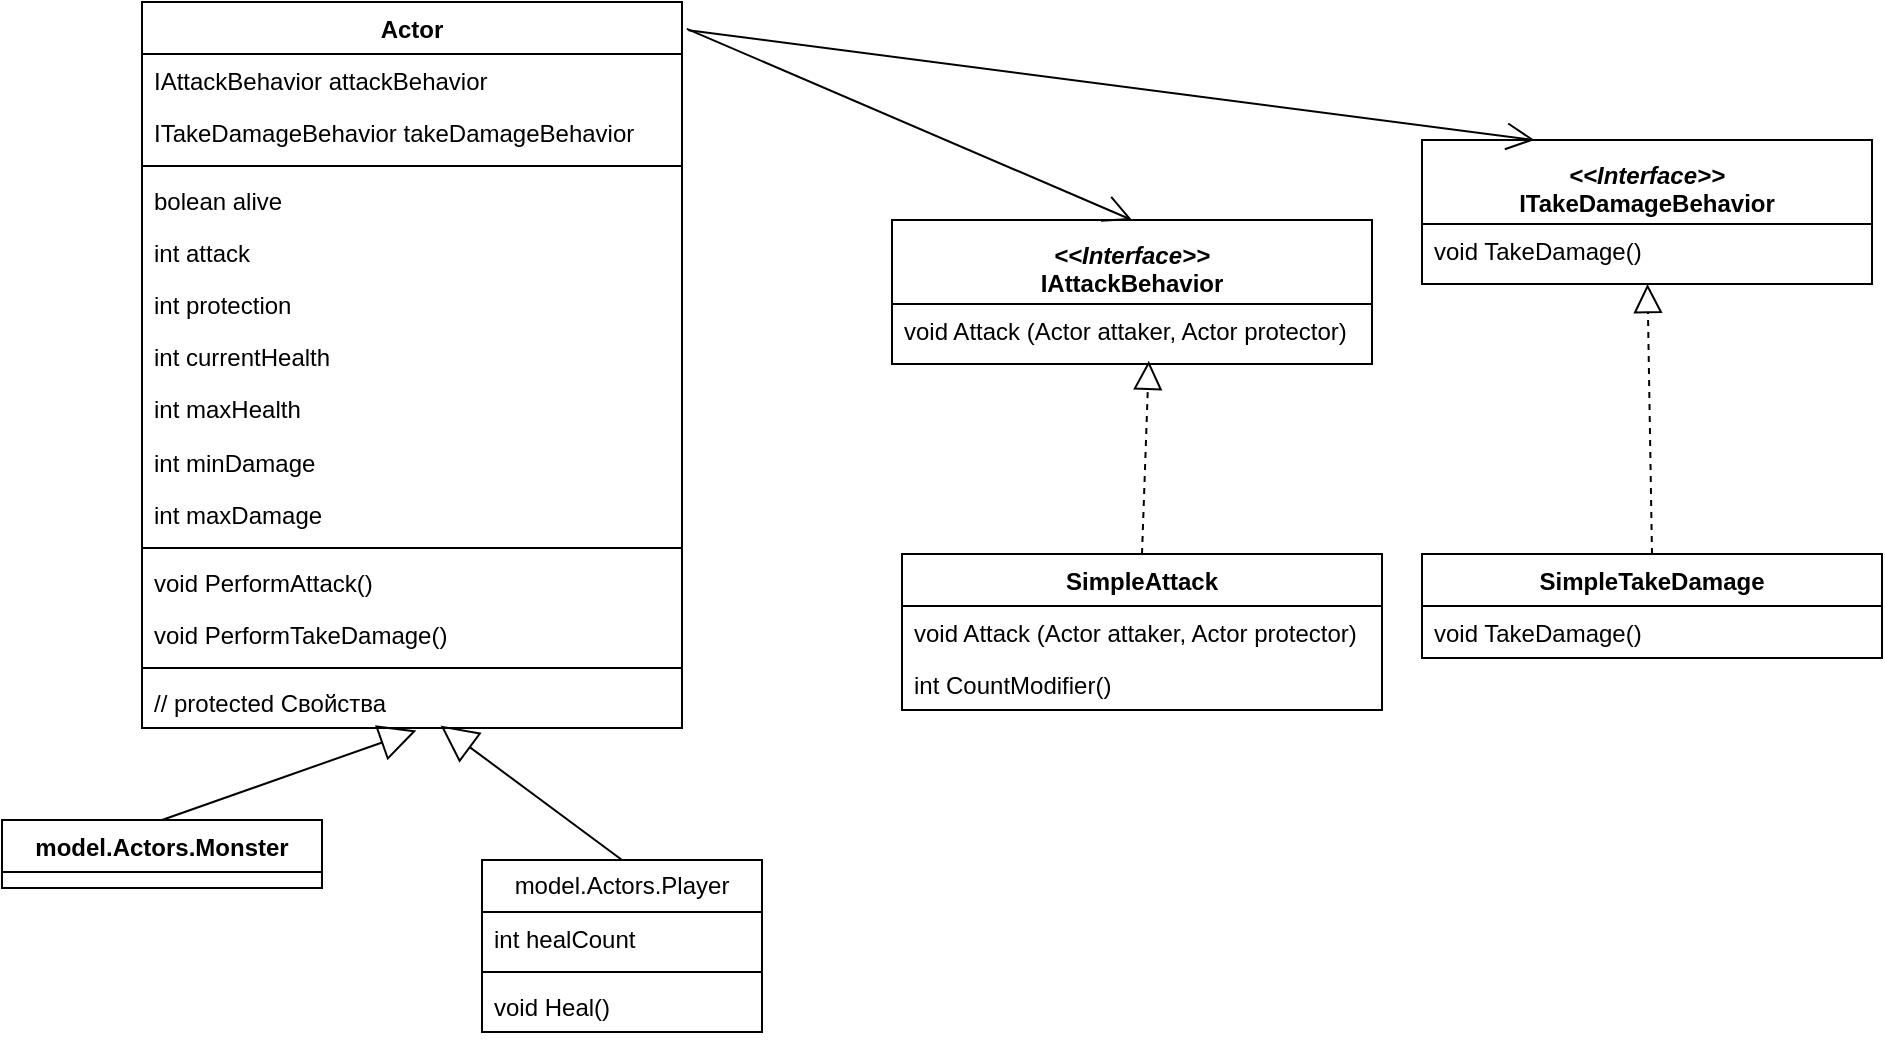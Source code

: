 <mxfile version="22.0.0" type="onedrive" pages="2">
  <diagram id="C5RBs43oDa-KdzZeNtuy" name="InterfaceRealization">
    <mxGraphModel grid="1" page="1" gridSize="10" guides="1" tooltips="1" connect="1" arrows="1" fold="1" pageScale="1" pageWidth="1169" pageHeight="827" math="0" shadow="0">
      <root>
        <mxCell id="WIyWlLk6GJQsqaUBKTNV-0" />
        <mxCell id="WIyWlLk6GJQsqaUBKTNV-1" parent="WIyWlLk6GJQsqaUBKTNV-0" />
        <mxCell id="LOBlq_yhcyWkZzM4uY2U-0" value="Actor" style="swimlane;fontStyle=1;align=center;verticalAlign=top;childLayout=stackLayout;horizontal=1;startSize=26;horizontalStack=0;resizeParent=1;resizeParentMax=0;resizeLast=0;collapsible=1;marginBottom=0;whiteSpace=wrap;html=1;" vertex="1" parent="WIyWlLk6GJQsqaUBKTNV-1">
          <mxGeometry x="90" y="51" width="270" height="363" as="geometry">
            <mxRectangle x="90" y="51" width="70" height="30" as="alternateBounds" />
          </mxGeometry>
        </mxCell>
        <mxCell id="LOBlq_yhcyWkZzM4uY2U-1" value="IAttackBehavior attackBehavior" style="text;strokeColor=none;fillColor=none;align=left;verticalAlign=top;spacingLeft=4;spacingRight=4;overflow=hidden;rotatable=0;points=[[0,0.5],[1,0.5]];portConstraint=eastwest;whiteSpace=wrap;html=1;" vertex="1" parent="LOBlq_yhcyWkZzM4uY2U-0">
          <mxGeometry y="26" width="270" height="26" as="geometry" />
        </mxCell>
        <mxCell id="LOBlq_yhcyWkZzM4uY2U-4" value="ITakeDamageBehavior takeDamageBehavior" style="text;strokeColor=none;fillColor=none;align=left;verticalAlign=top;spacingLeft=4;spacingRight=4;overflow=hidden;rotatable=0;points=[[0,0.5],[1,0.5]];portConstraint=eastwest;whiteSpace=wrap;html=1;" vertex="1" parent="LOBlq_yhcyWkZzM4uY2U-0">
          <mxGeometry y="52" width="270" height="26" as="geometry" />
        </mxCell>
        <mxCell id="LOBlq_yhcyWkZzM4uY2U-13" value="" style="line;strokeWidth=1;fillColor=none;align=left;verticalAlign=middle;spacingTop=-1;spacingLeft=3;spacingRight=3;rotatable=0;labelPosition=right;points=[];portConstraint=eastwest;strokeColor=inherit;" vertex="1" parent="LOBlq_yhcyWkZzM4uY2U-0">
          <mxGeometry y="78" width="270" height="8" as="geometry" />
        </mxCell>
        <mxCell id="LOBlq_yhcyWkZzM4uY2U-5" value="bolean alive" style="text;strokeColor=none;fillColor=none;align=left;verticalAlign=top;spacingLeft=4;spacingRight=4;overflow=hidden;rotatable=0;points=[[0,0.5],[1,0.5]];portConstraint=eastwest;whiteSpace=wrap;html=1;" vertex="1" parent="LOBlq_yhcyWkZzM4uY2U-0">
          <mxGeometry y="86" width="270" height="26" as="geometry" />
        </mxCell>
        <mxCell id="LOBlq_yhcyWkZzM4uY2U-6" value="int attack" style="text;strokeColor=none;fillColor=none;align=left;verticalAlign=top;spacingLeft=4;spacingRight=4;overflow=hidden;rotatable=0;points=[[0,0.5],[1,0.5]];portConstraint=eastwest;whiteSpace=wrap;html=1;" vertex="1" parent="LOBlq_yhcyWkZzM4uY2U-0">
          <mxGeometry y="112" width="270" height="26" as="geometry" />
        </mxCell>
        <mxCell id="LOBlq_yhcyWkZzM4uY2U-7" value="int protection" style="text;strokeColor=none;fillColor=none;align=left;verticalAlign=top;spacingLeft=4;spacingRight=4;overflow=hidden;rotatable=0;points=[[0,0.5],[1,0.5]];portConstraint=eastwest;whiteSpace=wrap;html=1;" vertex="1" parent="LOBlq_yhcyWkZzM4uY2U-0">
          <mxGeometry y="138" width="270" height="26" as="geometry" />
        </mxCell>
        <mxCell id="LOBlq_yhcyWkZzM4uY2U-8" value="int currentHealth" style="text;strokeColor=none;fillColor=none;align=left;verticalAlign=top;spacingLeft=4;spacingRight=4;overflow=hidden;rotatable=0;points=[[0,0.5],[1,0.5]];portConstraint=eastwest;whiteSpace=wrap;html=1;" vertex="1" parent="LOBlq_yhcyWkZzM4uY2U-0">
          <mxGeometry y="164" width="270" height="26" as="geometry" />
        </mxCell>
        <mxCell id="LOBlq_yhcyWkZzM4uY2U-9" value="int maxHealth" style="text;strokeColor=none;fillColor=none;align=left;verticalAlign=top;spacingLeft=4;spacingRight=4;overflow=hidden;rotatable=0;points=[[0,0.5],[1,0.5]];portConstraint=eastwest;whiteSpace=wrap;html=1;" vertex="1" parent="LOBlq_yhcyWkZzM4uY2U-0">
          <mxGeometry y="190" width="270" height="27" as="geometry" />
        </mxCell>
        <mxCell id="LOBlq_yhcyWkZzM4uY2U-10" value="int minDamage" style="text;strokeColor=none;fillColor=none;align=left;verticalAlign=top;spacingLeft=4;spacingRight=4;overflow=hidden;rotatable=0;points=[[0,0.5],[1,0.5]];portConstraint=eastwest;whiteSpace=wrap;html=1;" vertex="1" parent="LOBlq_yhcyWkZzM4uY2U-0">
          <mxGeometry y="217" width="270" height="26" as="geometry" />
        </mxCell>
        <mxCell id="LOBlq_yhcyWkZzM4uY2U-12" value="int maxDamage" style="text;strokeColor=none;fillColor=none;align=left;verticalAlign=top;spacingLeft=4;spacingRight=4;overflow=hidden;rotatable=0;points=[[0,0.5],[1,0.5]];portConstraint=eastwest;whiteSpace=wrap;html=1;" vertex="1" parent="LOBlq_yhcyWkZzM4uY2U-0">
          <mxGeometry y="243" width="270" height="26" as="geometry" />
        </mxCell>
        <mxCell id="LOBlq_yhcyWkZzM4uY2U-2" value="" style="line;strokeWidth=1;fillColor=none;align=left;verticalAlign=middle;spacingTop=-1;spacingLeft=3;spacingRight=3;rotatable=0;labelPosition=right;points=[];portConstraint=eastwest;strokeColor=inherit;" vertex="1" parent="LOBlq_yhcyWkZzM4uY2U-0">
          <mxGeometry y="269" width="270" height="8" as="geometry" />
        </mxCell>
        <mxCell id="LOBlq_yhcyWkZzM4uY2U-3" value="void PerformAttack()" style="text;strokeColor=none;fillColor=none;align=left;verticalAlign=top;spacingLeft=4;spacingRight=4;overflow=hidden;rotatable=0;points=[[0,0.5],[1,0.5]];portConstraint=eastwest;whiteSpace=wrap;html=1;" vertex="1" parent="LOBlq_yhcyWkZzM4uY2U-0">
          <mxGeometry y="277" width="270" height="26" as="geometry" />
        </mxCell>
        <mxCell id="LOBlq_yhcyWkZzM4uY2U-15" value="void PerformTakeDamage()" style="text;strokeColor=none;fillColor=none;align=left;verticalAlign=top;spacingLeft=4;spacingRight=4;overflow=hidden;rotatable=0;points=[[0,0.5],[1,0.5]];portConstraint=eastwest;whiteSpace=wrap;html=1;" vertex="1" parent="LOBlq_yhcyWkZzM4uY2U-0">
          <mxGeometry y="303" width="270" height="26" as="geometry" />
        </mxCell>
        <mxCell id="LOBlq_yhcyWkZzM4uY2U-59" value="" style="line;strokeWidth=1;fillColor=none;align=left;verticalAlign=middle;spacingTop=-1;spacingLeft=3;spacingRight=3;rotatable=0;labelPosition=right;points=[];portConstraint=eastwest;strokeColor=inherit;" vertex="1" parent="LOBlq_yhcyWkZzM4uY2U-0">
          <mxGeometry y="329" width="270" height="8" as="geometry" />
        </mxCell>
        <mxCell id="LOBlq_yhcyWkZzM4uY2U-60" value="// protected Свойства" style="text;strokeColor=none;fillColor=none;align=left;verticalAlign=top;spacingLeft=4;spacingRight=4;overflow=hidden;rotatable=0;points=[[0,0.5],[1,0.5]];portConstraint=eastwest;whiteSpace=wrap;html=1;" vertex="1" parent="LOBlq_yhcyWkZzM4uY2U-0">
          <mxGeometry y="337" width="270" height="26" as="geometry" />
        </mxCell>
        <mxCell id="LOBlq_yhcyWkZzM4uY2U-23" value="&lt;p style=&quot;border-color: var(--border-color); margin: 4px 0px 0px;&quot;&gt;&lt;i style=&quot;border-color: var(--border-color);&quot;&gt;&amp;lt;&amp;lt;Interface&amp;gt;&amp;gt;&lt;/i&gt;&lt;br style=&quot;border-color: var(--border-color);&quot;&gt;&lt;b style=&quot;border-color: var(--border-color);&quot;&gt;IAttackBehavior&lt;/b&gt;&lt;/p&gt;" style="swimlane;fontStyle=1;align=center;verticalAlign=top;childLayout=stackLayout;horizontal=1;startSize=42;horizontalStack=0;resizeParent=1;resizeParentMax=0;resizeLast=0;collapsible=1;marginBottom=0;whiteSpace=wrap;html=1;" vertex="1" parent="WIyWlLk6GJQsqaUBKTNV-1">
          <mxGeometry x="465" y="160" width="240" height="72" as="geometry" />
        </mxCell>
        <mxCell id="LOBlq_yhcyWkZzM4uY2U-28" value="void Attack (Actor attaker, Actor protector)" style="text;strokeColor=none;fillColor=none;align=left;verticalAlign=top;spacingLeft=4;spacingRight=4;overflow=hidden;rotatable=0;points=[[0,0.5],[1,0.5]];portConstraint=eastwest;whiteSpace=wrap;html=1;" vertex="1" parent="LOBlq_yhcyWkZzM4uY2U-23">
          <mxGeometry y="42" width="240" height="30" as="geometry" />
        </mxCell>
        <mxCell id="LOBlq_yhcyWkZzM4uY2U-29" value="&lt;p style=&quot;border-color: var(--border-color); margin: 4px 0px 0px;&quot;&gt;&lt;i style=&quot;border-color: var(--border-color);&quot;&gt;&amp;lt;&amp;lt;Interface&amp;gt;&amp;gt;&lt;/i&gt;&lt;br style=&quot;border-color: var(--border-color);&quot;&gt;ITakeDamageBehavior&lt;br&gt;&lt;/p&gt;" style="swimlane;fontStyle=1;align=center;verticalAlign=top;childLayout=stackLayout;horizontal=1;startSize=42;horizontalStack=0;resizeParent=1;resizeParentMax=0;resizeLast=0;collapsible=1;marginBottom=0;whiteSpace=wrap;html=1;" vertex="1" parent="WIyWlLk6GJQsqaUBKTNV-1">
          <mxGeometry x="730" y="120" width="225" height="72" as="geometry" />
        </mxCell>
        <mxCell id="LOBlq_yhcyWkZzM4uY2U-30" value="void TakeDamage()" style="text;strokeColor=none;fillColor=none;align=left;verticalAlign=top;spacingLeft=4;spacingRight=4;overflow=hidden;rotatable=0;points=[[0,0.5],[1,0.5]];portConstraint=eastwest;whiteSpace=wrap;html=1;" vertex="1" parent="LOBlq_yhcyWkZzM4uY2U-29">
          <mxGeometry y="42" width="225" height="30" as="geometry" />
        </mxCell>
        <mxCell id="LOBlq_yhcyWkZzM4uY2U-31" value="" style="endArrow=open;endFill=1;endSize=12;html=1;rounded=0;exitX=1.009;exitY=0.037;exitDx=0;exitDy=0;exitPerimeter=0;entryX=0.5;entryY=0;entryDx=0;entryDy=0;" edge="1" parent="WIyWlLk6GJQsqaUBKTNV-1" source="LOBlq_yhcyWkZzM4uY2U-0" target="LOBlq_yhcyWkZzM4uY2U-23">
          <mxGeometry width="160" relative="1" as="geometry">
            <mxPoint x="520" y="240" as="sourcePoint" />
            <mxPoint x="680" y="240" as="targetPoint" />
          </mxGeometry>
        </mxCell>
        <mxCell id="LOBlq_yhcyWkZzM4uY2U-32" value="" style="endArrow=open;endFill=1;endSize=12;html=1;rounded=0;exitX=1.012;exitY=0.039;exitDx=0;exitDy=0;exitPerimeter=0;entryX=0.25;entryY=0;entryDx=0;entryDy=0;" edge="1" parent="WIyWlLk6GJQsqaUBKTNV-1" source="LOBlq_yhcyWkZzM4uY2U-0" target="LOBlq_yhcyWkZzM4uY2U-29">
          <mxGeometry width="160" relative="1" as="geometry">
            <mxPoint x="360" y="80" as="sourcePoint" />
            <mxPoint x="581" y="168" as="targetPoint" />
          </mxGeometry>
        </mxCell>
        <mxCell id="LOBlq_yhcyWkZzM4uY2U-33" value="SimpleAttack" style="swimlane;fontStyle=1;align=center;verticalAlign=top;childLayout=stackLayout;horizontal=1;startSize=26;horizontalStack=0;resizeParent=1;resizeParentMax=0;resizeLast=0;collapsible=1;marginBottom=0;whiteSpace=wrap;html=1;" vertex="1" parent="WIyWlLk6GJQsqaUBKTNV-1">
          <mxGeometry x="470" y="327" width="240" height="78" as="geometry" />
        </mxCell>
        <mxCell id="LOBlq_yhcyWkZzM4uY2U-36" value="void Attack (Actor attaker, Actor protector)" style="text;strokeColor=none;fillColor=none;align=left;verticalAlign=top;spacingLeft=4;spacingRight=4;overflow=hidden;rotatable=0;points=[[0,0.5],[1,0.5]];portConstraint=eastwest;whiteSpace=wrap;html=1;" vertex="1" parent="LOBlq_yhcyWkZzM4uY2U-33">
          <mxGeometry y="26" width="240" height="26" as="geometry" />
        </mxCell>
        <mxCell id="LOBlq_yhcyWkZzM4uY2U-63" value="int CountModifier()" style="text;strokeColor=none;fillColor=none;align=left;verticalAlign=top;spacingLeft=4;spacingRight=4;overflow=hidden;rotatable=0;points=[[0,0.5],[1,0.5]];portConstraint=eastwest;whiteSpace=wrap;html=1;" vertex="1" parent="LOBlq_yhcyWkZzM4uY2U-33">
          <mxGeometry y="52" width="240" height="26" as="geometry" />
        </mxCell>
        <mxCell id="LOBlq_yhcyWkZzM4uY2U-38" value="SimpleTakeDamage" style="swimlane;fontStyle=1;align=center;verticalAlign=top;childLayout=stackLayout;horizontal=1;startSize=26;horizontalStack=0;resizeParent=1;resizeParentMax=0;resizeLast=0;collapsible=1;marginBottom=0;whiteSpace=wrap;html=1;" vertex="1" parent="WIyWlLk6GJQsqaUBKTNV-1">
          <mxGeometry x="730" y="327" width="230" height="52" as="geometry" />
        </mxCell>
        <mxCell id="LOBlq_yhcyWkZzM4uY2U-39" value="void TakeDamage()" style="text;strokeColor=none;fillColor=none;align=left;verticalAlign=top;spacingLeft=4;spacingRight=4;overflow=hidden;rotatable=0;points=[[0,0.5],[1,0.5]];portConstraint=eastwest;whiteSpace=wrap;html=1;" vertex="1" parent="LOBlq_yhcyWkZzM4uY2U-38">
          <mxGeometry y="26" width="230" height="26" as="geometry" />
        </mxCell>
        <mxCell id="LOBlq_yhcyWkZzM4uY2U-41" value="" style="endArrow=block;dashed=1;endFill=0;endSize=12;html=1;rounded=0;exitX=0.5;exitY=0;exitDx=0;exitDy=0;" edge="1" parent="WIyWlLk6GJQsqaUBKTNV-1" source="LOBlq_yhcyWkZzM4uY2U-38" target="LOBlq_yhcyWkZzM4uY2U-30">
          <mxGeometry width="160" relative="1" as="geometry">
            <mxPoint x="775" y="270" as="sourcePoint" />
            <mxPoint x="935" y="270" as="targetPoint" />
          </mxGeometry>
        </mxCell>
        <mxCell id="LOBlq_yhcyWkZzM4uY2U-42" value="model.Actors.Monster" style="swimlane;fontStyle=1;align=center;verticalAlign=top;childLayout=stackLayout;horizontal=1;startSize=26;horizontalStack=0;resizeParent=1;resizeParentMax=0;resizeLast=0;collapsible=1;marginBottom=0;whiteSpace=wrap;html=1;" vertex="1" parent="WIyWlLk6GJQsqaUBKTNV-1">
          <mxGeometry x="20" y="460" width="160" height="34" as="geometry" />
        </mxCell>
        <mxCell id="LOBlq_yhcyWkZzM4uY2U-46" value="model.Actors.Player" style="swimlane;fontStyle=0;childLayout=stackLayout;horizontal=1;startSize=26;fillColor=none;horizontalStack=0;resizeParent=1;resizeParentMax=0;resizeLast=0;collapsible=1;marginBottom=0;whiteSpace=wrap;html=1;" vertex="1" parent="WIyWlLk6GJQsqaUBKTNV-1">
          <mxGeometry x="260" y="480" width="140" height="86" as="geometry" />
        </mxCell>
        <mxCell id="LOBlq_yhcyWkZzM4uY2U-47" value="int healCount" style="text;strokeColor=none;fillColor=none;align=left;verticalAlign=top;spacingLeft=4;spacingRight=4;overflow=hidden;rotatable=0;points=[[0,0.5],[1,0.5]];portConstraint=eastwest;whiteSpace=wrap;html=1;" vertex="1" parent="LOBlq_yhcyWkZzM4uY2U-46">
          <mxGeometry y="26" width="140" height="26" as="geometry" />
        </mxCell>
        <mxCell id="LOBlq_yhcyWkZzM4uY2U-50" value="" style="line;strokeWidth=1;fillColor=none;align=left;verticalAlign=middle;spacingTop=-1;spacingLeft=3;spacingRight=3;rotatable=0;labelPosition=right;points=[];portConstraint=eastwest;strokeColor=inherit;" vertex="1" parent="LOBlq_yhcyWkZzM4uY2U-46">
          <mxGeometry y="52" width="140" height="8" as="geometry" />
        </mxCell>
        <mxCell id="LOBlq_yhcyWkZzM4uY2U-48" value="void Heal()" style="text;strokeColor=none;fillColor=none;align=left;verticalAlign=top;spacingLeft=4;spacingRight=4;overflow=hidden;rotatable=0;points=[[0,0.5],[1,0.5]];portConstraint=eastwest;whiteSpace=wrap;html=1;" vertex="1" parent="LOBlq_yhcyWkZzM4uY2U-46">
          <mxGeometry y="60" width="140" height="26" as="geometry" />
        </mxCell>
        <mxCell id="LOBlq_yhcyWkZzM4uY2U-57" value="" style="endArrow=block;endSize=16;endFill=0;html=1;rounded=0;entryX=0.508;entryY=1.047;entryDx=0;entryDy=0;entryPerimeter=0;exitX=0.5;exitY=0;exitDx=0;exitDy=0;" edge="1" parent="WIyWlLk6GJQsqaUBKTNV-1" source="LOBlq_yhcyWkZzM4uY2U-42" target="LOBlq_yhcyWkZzM4uY2U-60">
          <mxGeometry width="160" relative="1" as="geometry">
            <mxPoint x="240" y="400" as="sourcePoint" />
            <mxPoint x="400" y="400" as="targetPoint" />
          </mxGeometry>
        </mxCell>
        <mxCell id="LOBlq_yhcyWkZzM4uY2U-58" value="" style="endArrow=block;endSize=16;endFill=0;html=1;rounded=0;exitX=0.5;exitY=0;exitDx=0;exitDy=0;entryX=0.553;entryY=0.953;entryDx=0;entryDy=0;entryPerimeter=0;" edge="1" parent="WIyWlLk6GJQsqaUBKTNV-1" source="LOBlq_yhcyWkZzM4uY2U-46" target="LOBlq_yhcyWkZzM4uY2U-60">
          <mxGeometry width="160" relative="1" as="geometry">
            <mxPoint x="330" y="460" as="sourcePoint" />
            <mxPoint x="270" y="420" as="targetPoint" />
          </mxGeometry>
        </mxCell>
        <mxCell id="1y_VPhxKtOy5y2zePjem-2" value="" style="endArrow=block;dashed=1;endFill=0;endSize=12;html=1;rounded=0;entryX=0.535;entryY=0.947;entryDx=0;entryDy=0;entryPerimeter=0;exitX=0.5;exitY=0;exitDx=0;exitDy=0;" edge="1" parent="WIyWlLk6GJQsqaUBKTNV-1" source="LOBlq_yhcyWkZzM4uY2U-33" target="LOBlq_yhcyWkZzM4uY2U-28">
          <mxGeometry width="160" relative="1" as="geometry">
            <mxPoint x="460" y="290" as="sourcePoint" />
            <mxPoint x="620" y="290" as="targetPoint" />
          </mxGeometry>
        </mxCell>
      </root>
    </mxGraphModel>
  </diagram>
  <diagram id="BDMzVe6vekJQqJtLDq31" name="AbstractRealization">
    <mxGraphModel grid="1" page="1" gridSize="10" guides="1" tooltips="1" connect="1" arrows="1" fold="1" pageScale="1" pageWidth="1169" pageHeight="827" math="0" shadow="0">
      <root>
        <mxCell id="0" />
        <mxCell id="1" parent="0" />
        <mxCell id="rsxydoa3nN_mxYLVIO2o-1" value="&amp;lt;&amp;lt;abstract&amp;gt;&amp;gt;&lt;br&gt;&amp;nbsp;Actor" style="swimlane;fontStyle=1;align=center;verticalAlign=top;childLayout=stackLayout;horizontal=1;startSize=39;horizontalStack=0;resizeParent=1;resizeParentMax=0;resizeLast=0;collapsible=1;marginBottom=0;whiteSpace=wrap;html=1;" vertex="1" parent="1">
          <mxGeometry x="90" y="51" width="270" height="298" as="geometry">
            <mxRectangle x="90" y="51" width="70" height="30" as="alternateBounds" />
          </mxGeometry>
        </mxCell>
        <mxCell id="rsxydoa3nN_mxYLVIO2o-2" value="AttackBehavior attackBehavior" style="text;strokeColor=none;fillColor=none;align=left;verticalAlign=top;spacingLeft=4;spacingRight=4;overflow=hidden;rotatable=0;points=[[0,0.5],[1,0.5]];portConstraint=eastwest;whiteSpace=wrap;html=1;" vertex="1" parent="rsxydoa3nN_mxYLVIO2o-1">
          <mxGeometry y="39" width="270" height="26" as="geometry" />
        </mxCell>
        <mxCell id="rsxydoa3nN_mxYLVIO2o-3" value="TakeDamageBehavior takeDamageBehavior" style="text;strokeColor=none;fillColor=none;align=left;verticalAlign=top;spacingLeft=4;spacingRight=4;overflow=hidden;rotatable=0;points=[[0,0.5],[1,0.5]];portConstraint=eastwest;whiteSpace=wrap;html=1;" vertex="1" parent="rsxydoa3nN_mxYLVIO2o-1">
          <mxGeometry y="65" width="270" height="26" as="geometry" />
        </mxCell>
        <mxCell id="rsxydoa3nN_mxYLVIO2o-4" value="" style="line;strokeWidth=1;fillColor=none;align=left;verticalAlign=middle;spacingTop=-1;spacingLeft=3;spacingRight=3;rotatable=0;labelPosition=right;points=[];portConstraint=eastwest;strokeColor=inherit;" vertex="1" parent="rsxydoa3nN_mxYLVIO2o-1">
          <mxGeometry y="91" width="270" height="8" as="geometry" />
        </mxCell>
        <mxCell id="rsxydoa3nN_mxYLVIO2o-5" value="bolean alive" style="text;strokeColor=none;fillColor=none;align=left;verticalAlign=top;spacingLeft=4;spacingRight=4;overflow=hidden;rotatable=0;points=[[0,0.5],[1,0.5]];portConstraint=eastwest;whiteSpace=wrap;html=1;" vertex="1" parent="rsxydoa3nN_mxYLVIO2o-1">
          <mxGeometry y="99" width="270" height="26" as="geometry" />
        </mxCell>
        <mxCell id="rsxydoa3nN_mxYLVIO2o-6" value="int currentHealth" style="text;strokeColor=none;fillColor=none;align=left;verticalAlign=top;spacingLeft=4;spacingRight=4;overflow=hidden;rotatable=0;points=[[0,0.5],[1,0.5]];portConstraint=eastwest;whiteSpace=wrap;html=1;" vertex="1" parent="rsxydoa3nN_mxYLVIO2o-1">
          <mxGeometry y="125" width="270" height="26" as="geometry" />
        </mxCell>
        <mxCell id="rsxydoa3nN_mxYLVIO2o-7" value="int maxHealth" style="text;strokeColor=none;fillColor=none;align=left;verticalAlign=top;spacingLeft=4;spacingRight=4;overflow=hidden;rotatable=0;points=[[0,0.5],[1,0.5]];portConstraint=eastwest;whiteSpace=wrap;html=1;" vertex="1" parent="rsxydoa3nN_mxYLVIO2o-1">
          <mxGeometry y="151" width="270" height="27" as="geometry" />
        </mxCell>
        <mxCell id="rsxydoa3nN_mxYLVIO2o-8" value="" style="line;strokeWidth=1;fillColor=none;align=left;verticalAlign=middle;spacingTop=-1;spacingLeft=3;spacingRight=3;rotatable=0;labelPosition=right;points=[];portConstraint=eastwest;strokeColor=inherit;" vertex="1" parent="rsxydoa3nN_mxYLVIO2o-1">
          <mxGeometry y="178" width="270" height="8" as="geometry" />
        </mxCell>
        <mxCell id="rsxydoa3nN_mxYLVIO2o-9" value="void PerformAttack(Actor protector)" style="text;strokeColor=none;fillColor=none;align=left;verticalAlign=top;spacingLeft=4;spacingRight=4;overflow=hidden;rotatable=0;points=[[0,0.5],[1,0.5]];portConstraint=eastwest;whiteSpace=wrap;html=1;" vertex="1" parent="rsxydoa3nN_mxYLVIO2o-1">
          <mxGeometry y="186" width="270" height="26" as="geometry" />
        </mxCell>
        <mxCell id="rsxydoa3nN_mxYLVIO2o-10" value="void PerformTakeDamage(int damageValue)" style="text;strokeColor=none;fillColor=none;align=left;verticalAlign=top;spacingLeft=4;spacingRight=4;overflow=hidden;rotatable=0;points=[[0,0.5],[1,0.5]];portConstraint=eastwest;whiteSpace=wrap;html=1;" vertex="1" parent="rsxydoa3nN_mxYLVIO2o-1">
          <mxGeometry y="212" width="270" height="26" as="geometry" />
        </mxCell>
        <mxCell id="rsxydoa3nN_mxYLVIO2o-11" value="" style="line;strokeWidth=1;fillColor=none;align=left;verticalAlign=middle;spacingTop=-1;spacingLeft=3;spacingRight=3;rotatable=0;labelPosition=right;points=[];portConstraint=eastwest;strokeColor=inherit;" vertex="1" parent="rsxydoa3nN_mxYLVIO2o-1">
          <mxGeometry y="238" width="270" height="8" as="geometry" />
        </mxCell>
        <mxCell id="rsxydoa3nN_mxYLVIO2o-12" value="// protected Свойства" style="text;strokeColor=none;fillColor=none;align=left;verticalAlign=top;spacingLeft=4;spacingRight=4;overflow=hidden;rotatable=0;points=[[0,0.5],[1,0.5]];portConstraint=eastwest;whiteSpace=wrap;html=1;" vertex="1" parent="rsxydoa3nN_mxYLVIO2o-1">
          <mxGeometry y="246" width="270" height="26" as="geometry" />
        </mxCell>
        <mxCell id="rsxydoa3nN_mxYLVIO2o-13" value="int getProtection()" style="text;strokeColor=none;fillColor=none;align=left;verticalAlign=top;spacingLeft=4;spacingRight=4;overflow=hidden;rotatable=0;points=[[0,0.5],[1,0.5]];portConstraint=eastwest;whiteSpace=wrap;html=1;" vertex="1" parent="rsxydoa3nN_mxYLVIO2o-1">
          <mxGeometry y="272" width="270" height="26" as="geometry" />
        </mxCell>
        <mxCell id="rsxydoa3nN_mxYLVIO2o-14" value="&lt;p style=&quot;border-color: var(--border-color); margin: 4px 0px 0px;&quot;&gt;&lt;b style=&quot;border-color: var(--border-color);&quot;&gt;&amp;lt;&amp;lt;abstract&amp;gt;&amp;gt;&lt;/b&gt;&lt;/p&gt;&lt;p style=&quot;border-color: var(--border-color); margin: 4px 0px 0px;&quot;&gt;&lt;b style=&quot;border-color: var(--border-color);&quot;&gt;&amp;nbsp;AttackBehavior&lt;/b&gt;&lt;/p&gt;" style="swimlane;fontStyle=1;align=center;verticalAlign=top;childLayout=stackLayout;horizontal=1;startSize=50;horizontalStack=0;resizeParent=1;resizeParentMax=0;resizeLast=0;collapsible=1;marginBottom=0;whiteSpace=wrap;html=1;" vertex="1" parent="1">
          <mxGeometry x="465" y="160" width="240" height="192" as="geometry" />
        </mxCell>
        <mxCell id="rsxydoa3nN_mxYLVIO2o-15" value="private static int maxDamage" style="text;strokeColor=none;fillColor=none;align=left;verticalAlign=top;spacingLeft=4;spacingRight=4;overflow=hidden;rotatable=0;points=[[0,0.5],[1,0.5]];portConstraint=eastwest;whiteSpace=wrap;html=1;" vertex="1" parent="rsxydoa3nN_mxYLVIO2o-14">
          <mxGeometry y="50" width="240" height="26" as="geometry" />
        </mxCell>
        <mxCell id="rsxydoa3nN_mxYLVIO2o-16" value="private static int minDamage" style="text;strokeColor=none;fillColor=none;align=left;verticalAlign=top;spacingLeft=4;spacingRight=4;overflow=hidden;rotatable=0;points=[[0,0.5],[1,0.5]];portConstraint=eastwest;whiteSpace=wrap;html=1;" vertex="1" parent="rsxydoa3nN_mxYLVIO2o-14">
          <mxGeometry y="76" width="240" height="26" as="geometry" />
        </mxCell>
        <mxCell id="rsxydoa3nN_mxYLVIO2o-17" value="private static int attack" style="text;strokeColor=none;fillColor=none;align=left;verticalAlign=top;spacingLeft=4;spacingRight=4;overflow=hidden;rotatable=0;points=[[0,0.5],[1,0.5]];portConstraint=eastwest;whiteSpace=wrap;html=1;" vertex="1" parent="rsxydoa3nN_mxYLVIO2o-14">
          <mxGeometry y="102" width="240" height="26" as="geometry" />
        </mxCell>
        <mxCell id="rsxydoa3nN_mxYLVIO2o-28" value="private int CountModifier()" style="text;strokeColor=none;fillColor=none;align=left;verticalAlign=top;spacingLeft=4;spacingRight=4;overflow=hidden;rotatable=0;points=[[0,0.5],[1,0.5]];portConstraint=eastwest;whiteSpace=wrap;html=1;" vertex="1" parent="rsxydoa3nN_mxYLVIO2o-14">
          <mxGeometry y="128" width="240" height="26" as="geometry" />
        </mxCell>
        <mxCell id="rsxydoa3nN_mxYLVIO2o-18" value="" style="line;strokeWidth=1;fillColor=none;align=left;verticalAlign=middle;spacingTop=-1;spacingLeft=3;spacingRight=3;rotatable=0;labelPosition=right;points=[];portConstraint=eastwest;strokeColor=inherit;" vertex="1" parent="rsxydoa3nN_mxYLVIO2o-14">
          <mxGeometry y="154" width="240" height="8" as="geometry" />
        </mxCell>
        <mxCell id="rsxydoa3nN_mxYLVIO2o-19" value="abstract void Attack (Actor protector)" style="text;strokeColor=none;fillColor=none;align=left;verticalAlign=top;spacingLeft=4;spacingRight=4;overflow=hidden;rotatable=0;points=[[0,0.5],[1,0.5]];portConstraint=eastwest;whiteSpace=wrap;html=1;" vertex="1" parent="rsxydoa3nN_mxYLVIO2o-14">
          <mxGeometry y="162" width="240" height="30" as="geometry" />
        </mxCell>
        <mxCell id="rsxydoa3nN_mxYLVIO2o-20" value="&lt;p style=&quot;border-color: var(--border-color); margin: 4px 0px 0px;&quot;&gt;&amp;lt;&amp;lt;abstract&amp;gt;&amp;gt;&amp;nbsp;&lt;/p&gt;&lt;p style=&quot;border-color: var(--border-color); margin: 4px 0px 0px;&quot;&gt;TakeDamageBehavior&lt;br&gt;&lt;/p&gt;" style="swimlane;fontStyle=1;align=center;verticalAlign=top;childLayout=stackLayout;horizontal=1;startSize=50;horizontalStack=0;resizeParent=1;resizeParentMax=0;resizeLast=0;collapsible=1;marginBottom=0;whiteSpace=wrap;html=1;" vertex="1" parent="1">
          <mxGeometry x="850" y="150" width="250" height="114" as="geometry" />
        </mxCell>
        <mxCell id="rsxydoa3nN_mxYLVIO2o-21" value="private int protection" style="text;strokeColor=none;fillColor=none;align=left;verticalAlign=top;spacingLeft=4;spacingRight=4;overflow=hidden;rotatable=0;points=[[0,0.5],[1,0.5]];portConstraint=eastwest;whiteSpace=wrap;html=1;" vertex="1" parent="rsxydoa3nN_mxYLVIO2o-20">
          <mxGeometry y="50" width="250" height="26" as="geometry" />
        </mxCell>
        <mxCell id="rsxydoa3nN_mxYLVIO2o-22" value="" style="line;strokeWidth=1;fillColor=none;align=left;verticalAlign=middle;spacingTop=-1;spacingLeft=3;spacingRight=3;rotatable=0;labelPosition=right;points=[];portConstraint=eastwest;strokeColor=inherit;" vertex="1" parent="rsxydoa3nN_mxYLVIO2o-20">
          <mxGeometry y="76" width="250" height="8" as="geometry" />
        </mxCell>
        <mxCell id="rsxydoa3nN_mxYLVIO2o-23" value="abstract void TakeDamage(int damageValue)" style="text;strokeColor=none;fillColor=none;align=left;verticalAlign=top;spacingLeft=4;spacingRight=4;overflow=hidden;rotatable=0;points=[[0,0.5],[1,0.5]];portConstraint=eastwest;whiteSpace=wrap;html=1;" vertex="1" parent="rsxydoa3nN_mxYLVIO2o-20">
          <mxGeometry y="84" width="250" height="30" as="geometry" />
        </mxCell>
        <mxCell id="rsxydoa3nN_mxYLVIO2o-24" value="" style="endArrow=open;endFill=1;endSize=12;html=1;rounded=0;exitX=1.009;exitY=0.037;exitDx=0;exitDy=0;exitPerimeter=0;entryX=0.5;entryY=0;entryDx=0;entryDy=0;" edge="1" parent="1" source="rsxydoa3nN_mxYLVIO2o-1" target="rsxydoa3nN_mxYLVIO2o-14">
          <mxGeometry width="160" relative="1" as="geometry">
            <mxPoint x="520" y="240" as="sourcePoint" />
            <mxPoint x="680" y="240" as="targetPoint" />
          </mxGeometry>
        </mxCell>
        <mxCell id="rsxydoa3nN_mxYLVIO2o-25" value="" style="endArrow=open;endFill=1;endSize=12;html=1;rounded=0;exitX=1.012;exitY=0.039;exitDx=0;exitDy=0;exitPerimeter=0;entryX=0.25;entryY=0;entryDx=0;entryDy=0;" edge="1" parent="1" source="rsxydoa3nN_mxYLVIO2o-1" target="rsxydoa3nN_mxYLVIO2o-20">
          <mxGeometry width="160" relative="1" as="geometry">
            <mxPoint x="360" y="80" as="sourcePoint" />
            <mxPoint x="581" y="168" as="targetPoint" />
          </mxGeometry>
        </mxCell>
        <mxCell id="rsxydoa3nN_mxYLVIO2o-26" value="SimpleAttack" style="swimlane;fontStyle=1;align=center;verticalAlign=top;childLayout=stackLayout;horizontal=1;startSize=26;horizontalStack=0;resizeParent=1;resizeParentMax=0;resizeLast=0;collapsible=1;marginBottom=0;whiteSpace=wrap;html=1;" vertex="1" parent="1">
          <mxGeometry x="450" y="442" width="240" height="52" as="geometry" />
        </mxCell>
        <mxCell id="rsxydoa3nN_mxYLVIO2o-27" value="void Attack (Actor protector)" style="text;strokeColor=none;fillColor=none;align=left;verticalAlign=top;spacingLeft=4;spacingRight=4;overflow=hidden;rotatable=0;points=[[0,0.5],[1,0.5]];portConstraint=eastwest;whiteSpace=wrap;html=1;" vertex="1" parent="rsxydoa3nN_mxYLVIO2o-26">
          <mxGeometry y="26" width="240" height="26" as="geometry" />
        </mxCell>
        <mxCell id="rsxydoa3nN_mxYLVIO2o-29" value="SimpleProtection" style="swimlane;fontStyle=1;align=center;verticalAlign=top;childLayout=stackLayout;horizontal=1;startSize=26;horizontalStack=0;resizeParent=1;resizeParentMax=0;resizeLast=0;collapsible=1;marginBottom=0;whiteSpace=wrap;html=1;" vertex="1" parent="1">
          <mxGeometry x="750" y="349" width="230" height="52" as="geometry" />
        </mxCell>
        <mxCell id="rsxydoa3nN_mxYLVIO2o-30" value="void TakeDamage(int damageValue)" style="text;strokeColor=none;fillColor=none;align=left;verticalAlign=top;spacingLeft=4;spacingRight=4;overflow=hidden;rotatable=0;points=[[0,0.5],[1,0.5]];portConstraint=eastwest;whiteSpace=wrap;html=1;" vertex="1" parent="rsxydoa3nN_mxYLVIO2o-29">
          <mxGeometry y="26" width="230" height="26" as="geometry" />
        </mxCell>
        <mxCell id="rsxydoa3nN_mxYLVIO2o-31" value="" style="endArrow=block;endFill=0;endSize=12;html=1;rounded=0;exitX=0.5;exitY=0;exitDx=0;exitDy=0;" edge="1" parent="1" source="rsxydoa3nN_mxYLVIO2o-29" target="rsxydoa3nN_mxYLVIO2o-23">
          <mxGeometry width="160" relative="1" as="geometry">
            <mxPoint x="775" y="270" as="sourcePoint" />
            <mxPoint x="935" y="270" as="targetPoint" />
          </mxGeometry>
        </mxCell>
        <mxCell id="rsxydoa3nN_mxYLVIO2o-32" value="Monster" style="swimlane;fontStyle=1;align=center;verticalAlign=top;childLayout=stackLayout;horizontal=1;startSize=26;horizontalStack=0;resizeParent=1;resizeParentMax=0;resizeLast=0;collapsible=1;marginBottom=0;whiteSpace=wrap;html=1;" vertex="1" parent="1">
          <mxGeometry x="20" y="460" width="160" height="34" as="geometry" />
        </mxCell>
        <mxCell id="rsxydoa3nN_mxYLVIO2o-33" value="Player" style="swimlane;fontStyle=0;childLayout=stackLayout;horizontal=1;startSize=26;fillColor=none;horizontalStack=0;resizeParent=1;resizeParentMax=0;resizeLast=0;collapsible=1;marginBottom=0;whiteSpace=wrap;html=1;" vertex="1" parent="1">
          <mxGeometry x="260" y="480" width="140" height="86" as="geometry" />
        </mxCell>
        <mxCell id="rsxydoa3nN_mxYLVIO2o-34" value="int healCount" style="text;strokeColor=none;fillColor=none;align=left;verticalAlign=top;spacingLeft=4;spacingRight=4;overflow=hidden;rotatable=0;points=[[0,0.5],[1,0.5]];portConstraint=eastwest;whiteSpace=wrap;html=1;" vertex="1" parent="rsxydoa3nN_mxYLVIO2o-33">
          <mxGeometry y="26" width="140" height="26" as="geometry" />
        </mxCell>
        <mxCell id="rsxydoa3nN_mxYLVIO2o-35" value="" style="line;strokeWidth=1;fillColor=none;align=left;verticalAlign=middle;spacingTop=-1;spacingLeft=3;spacingRight=3;rotatable=0;labelPosition=right;points=[];portConstraint=eastwest;strokeColor=inherit;" vertex="1" parent="rsxydoa3nN_mxYLVIO2o-33">
          <mxGeometry y="52" width="140" height="8" as="geometry" />
        </mxCell>
        <mxCell id="rsxydoa3nN_mxYLVIO2o-36" value="void Heal()" style="text;strokeColor=none;fillColor=none;align=left;verticalAlign=top;spacingLeft=4;spacingRight=4;overflow=hidden;rotatable=0;points=[[0,0.5],[1,0.5]];portConstraint=eastwest;whiteSpace=wrap;html=1;" vertex="1" parent="rsxydoa3nN_mxYLVIO2o-33">
          <mxGeometry y="60" width="140" height="26" as="geometry" />
        </mxCell>
        <mxCell id="rsxydoa3nN_mxYLVIO2o-37" value="" style="endArrow=block;endSize=16;endFill=0;html=1;rounded=0;entryX=0.489;entryY=1.108;entryDx=0;entryDy=0;entryPerimeter=0;exitX=0.5;exitY=0;exitDx=0;exitDy=0;" edge="1" parent="1" source="rsxydoa3nN_mxYLVIO2o-32" target="rsxydoa3nN_mxYLVIO2o-13">
          <mxGeometry width="160" relative="1" as="geometry">
            <mxPoint x="240" y="400" as="sourcePoint" />
            <mxPoint x="400" y="400" as="targetPoint" />
          </mxGeometry>
        </mxCell>
        <mxCell id="rsxydoa3nN_mxYLVIO2o-38" value="" style="endArrow=block;endSize=16;endFill=0;html=1;rounded=0;exitX=0.5;exitY=0;exitDx=0;exitDy=0;entryX=0.581;entryY=1.108;entryDx=0;entryDy=0;entryPerimeter=0;" edge="1" parent="1" source="rsxydoa3nN_mxYLVIO2o-33" target="rsxydoa3nN_mxYLVIO2o-13">
          <mxGeometry width="160" relative="1" as="geometry">
            <mxPoint x="330" y="460" as="sourcePoint" />
            <mxPoint x="270" y="420" as="targetPoint" />
          </mxGeometry>
        </mxCell>
        <mxCell id="rsxydoa3nN_mxYLVIO2o-39" value="" style="endArrow=block;endFill=0;endSize=12;html=1;rounded=0;exitX=0.5;exitY=0;exitDx=0;exitDy=0;entryX=0.501;entryY=1.067;entryDx=0;entryDy=0;entryPerimeter=0;" edge="1" parent="1" source="rsxydoa3nN_mxYLVIO2o-26" target="rsxydoa3nN_mxYLVIO2o-19">
          <mxGeometry width="160" relative="1" as="geometry">
            <mxPoint x="460" y="290" as="sourcePoint" />
            <mxPoint x="585" y="350" as="targetPoint" />
          </mxGeometry>
        </mxCell>
        <mxCell id="Agn0l1IK3aQBmI9yGk34-1" value="KnifeAttack" style="swimlane;fontStyle=1;align=center;verticalAlign=top;childLayout=stackLayout;horizontal=1;startSize=26;horizontalStack=0;resizeParent=1;resizeParentMax=0;resizeLast=0;collapsible=1;marginBottom=0;whiteSpace=wrap;html=1;" vertex="1" parent="1">
          <mxGeometry x="710" y="442" width="240" height="52" as="geometry" />
        </mxCell>
        <mxCell id="Agn0l1IK3aQBmI9yGk34-2" value="void Attack (Actor protector)" style="text;strokeColor=none;fillColor=none;align=left;verticalAlign=top;spacingLeft=4;spacingRight=4;overflow=hidden;rotatable=0;points=[[0,0.5],[1,0.5]];portConstraint=eastwest;whiteSpace=wrap;html=1;" vertex="1" parent="Agn0l1IK3aQBmI9yGk34-1">
          <mxGeometry y="26" width="240" height="26" as="geometry" />
        </mxCell>
        <mxCell id="Agn0l1IK3aQBmI9yGk34-3" value="" style="endArrow=block;endFill=0;endSize=12;html=1;rounded=0;exitX=0.5;exitY=0;exitDx=0;exitDy=0;entryX=0.544;entryY=1.093;entryDx=0;entryDy=0;entryPerimeter=0;" edge="1" parent="1" source="Agn0l1IK3aQBmI9yGk34-1" target="rsxydoa3nN_mxYLVIO2o-19">
          <mxGeometry width="160" relative="1" as="geometry">
            <mxPoint x="595" y="410" as="sourcePoint" />
            <mxPoint x="595" y="364" as="targetPoint" />
          </mxGeometry>
        </mxCell>
        <mxCell id="Agn0l1IK3aQBmI9yGk34-4" value="LeatherArmor" style="swimlane;fontStyle=1;align=center;verticalAlign=top;childLayout=stackLayout;horizontal=1;startSize=26;horizontalStack=0;resizeParent=1;resizeParentMax=0;resizeLast=0;collapsible=1;marginBottom=0;whiteSpace=wrap;html=1;" vertex="1" parent="1">
          <mxGeometry x="1040" y="349" width="230" height="52" as="geometry" />
        </mxCell>
        <mxCell id="Agn0l1IK3aQBmI9yGk34-5" value="void TakeDamage(int damageValue)" style="text;strokeColor=none;fillColor=none;align=left;verticalAlign=top;spacingLeft=4;spacingRight=4;overflow=hidden;rotatable=0;points=[[0,0.5],[1,0.5]];portConstraint=eastwest;whiteSpace=wrap;html=1;" vertex="1" parent="Agn0l1IK3aQBmI9yGk34-4">
          <mxGeometry y="26" width="230" height="26" as="geometry" />
        </mxCell>
        <mxCell id="Agn0l1IK3aQBmI9yGk34-6" value="" style="endArrow=block;endFill=0;endSize=12;html=1;rounded=0;exitX=0.5;exitY=0;exitDx=0;exitDy=0;entryX=0.512;entryY=1.013;entryDx=0;entryDy=0;entryPerimeter=0;" edge="1" parent="1" source="Agn0l1IK3aQBmI9yGk34-4" target="rsxydoa3nN_mxYLVIO2o-23">
          <mxGeometry width="160" relative="1" as="geometry">
            <mxPoint x="875" y="359" as="sourcePoint" />
            <mxPoint x="969" y="274" as="targetPoint" />
          </mxGeometry>
        </mxCell>
      </root>
    </mxGraphModel>
  </diagram>
</mxfile>
